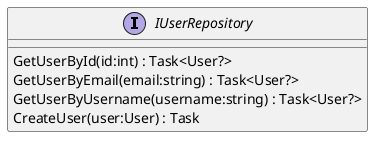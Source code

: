@startuml
interface IUserRepository {
    GetUserById(id:int) : Task<User?>
    GetUserByEmail(email:string) : Task<User?>
    GetUserByUsername(username:string) : Task<User?>
    CreateUser(user:User) : Task
}
@enduml
